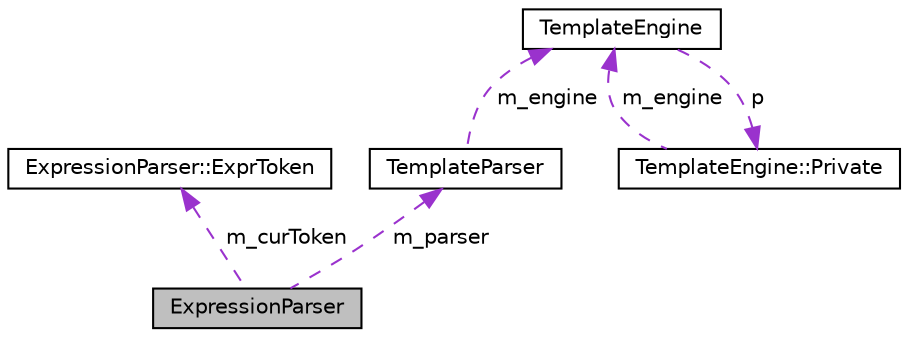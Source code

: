 digraph "ExpressionParser"
{
 // INTERACTIVE_SVG=YES
  edge [fontname="Helvetica",fontsize="10",labelfontname="Helvetica",labelfontsize="10"];
  node [fontname="Helvetica",fontsize="10",shape=record];
  Node1 [label="ExpressionParser",height=0.2,width=0.4,color="black", fillcolor="grey75", style="filled", fontcolor="black"];
  Node2 -> Node1 [dir="back",color="darkorchid3",fontsize="10",style="dashed",label=" m_curToken" ,fontname="Helvetica"];
  Node2 [label="ExpressionParser::ExprToken",height=0.2,width=0.4,color="black", fillcolor="white", style="filled",URL="$d3/d2a/class_expression_parser_1_1_expr_token.html",tooltip="Class representing a token within an expression. "];
  Node3 -> Node1 [dir="back",color="darkorchid3",fontsize="10",style="dashed",label=" m_parser" ,fontname="Helvetica"];
  Node3 [label="TemplateParser",height=0.2,width=0.4,color="black", fillcolor="white", style="filled",URL="$da/d25/class_template_parser.html",tooltip="Parser for templates. "];
  Node4 -> Node3 [dir="back",color="darkorchid3",fontsize="10",style="dashed",label=" m_engine" ,fontname="Helvetica"];
  Node4 [label="TemplateEngine",height=0.2,width=0.4,color="black", fillcolor="white", style="filled",URL="$d0/d1d/class_template_engine.html",tooltip="Engine to create templates and template contexts. "];
  Node5 -> Node4 [dir="back",color="darkorchid3",fontsize="10",style="dashed",label=" p" ,fontname="Helvetica"];
  Node5 [label="TemplateEngine::Private",height=0.2,width=0.4,color="black", fillcolor="white", style="filled",URL="$d5/d56/class_template_engine_1_1_private.html",tooltip="Private data of the template engine. "];
  Node4 -> Node5 [dir="back",color="darkorchid3",fontsize="10",style="dashed",label=" m_engine" ,fontname="Helvetica"];
}
